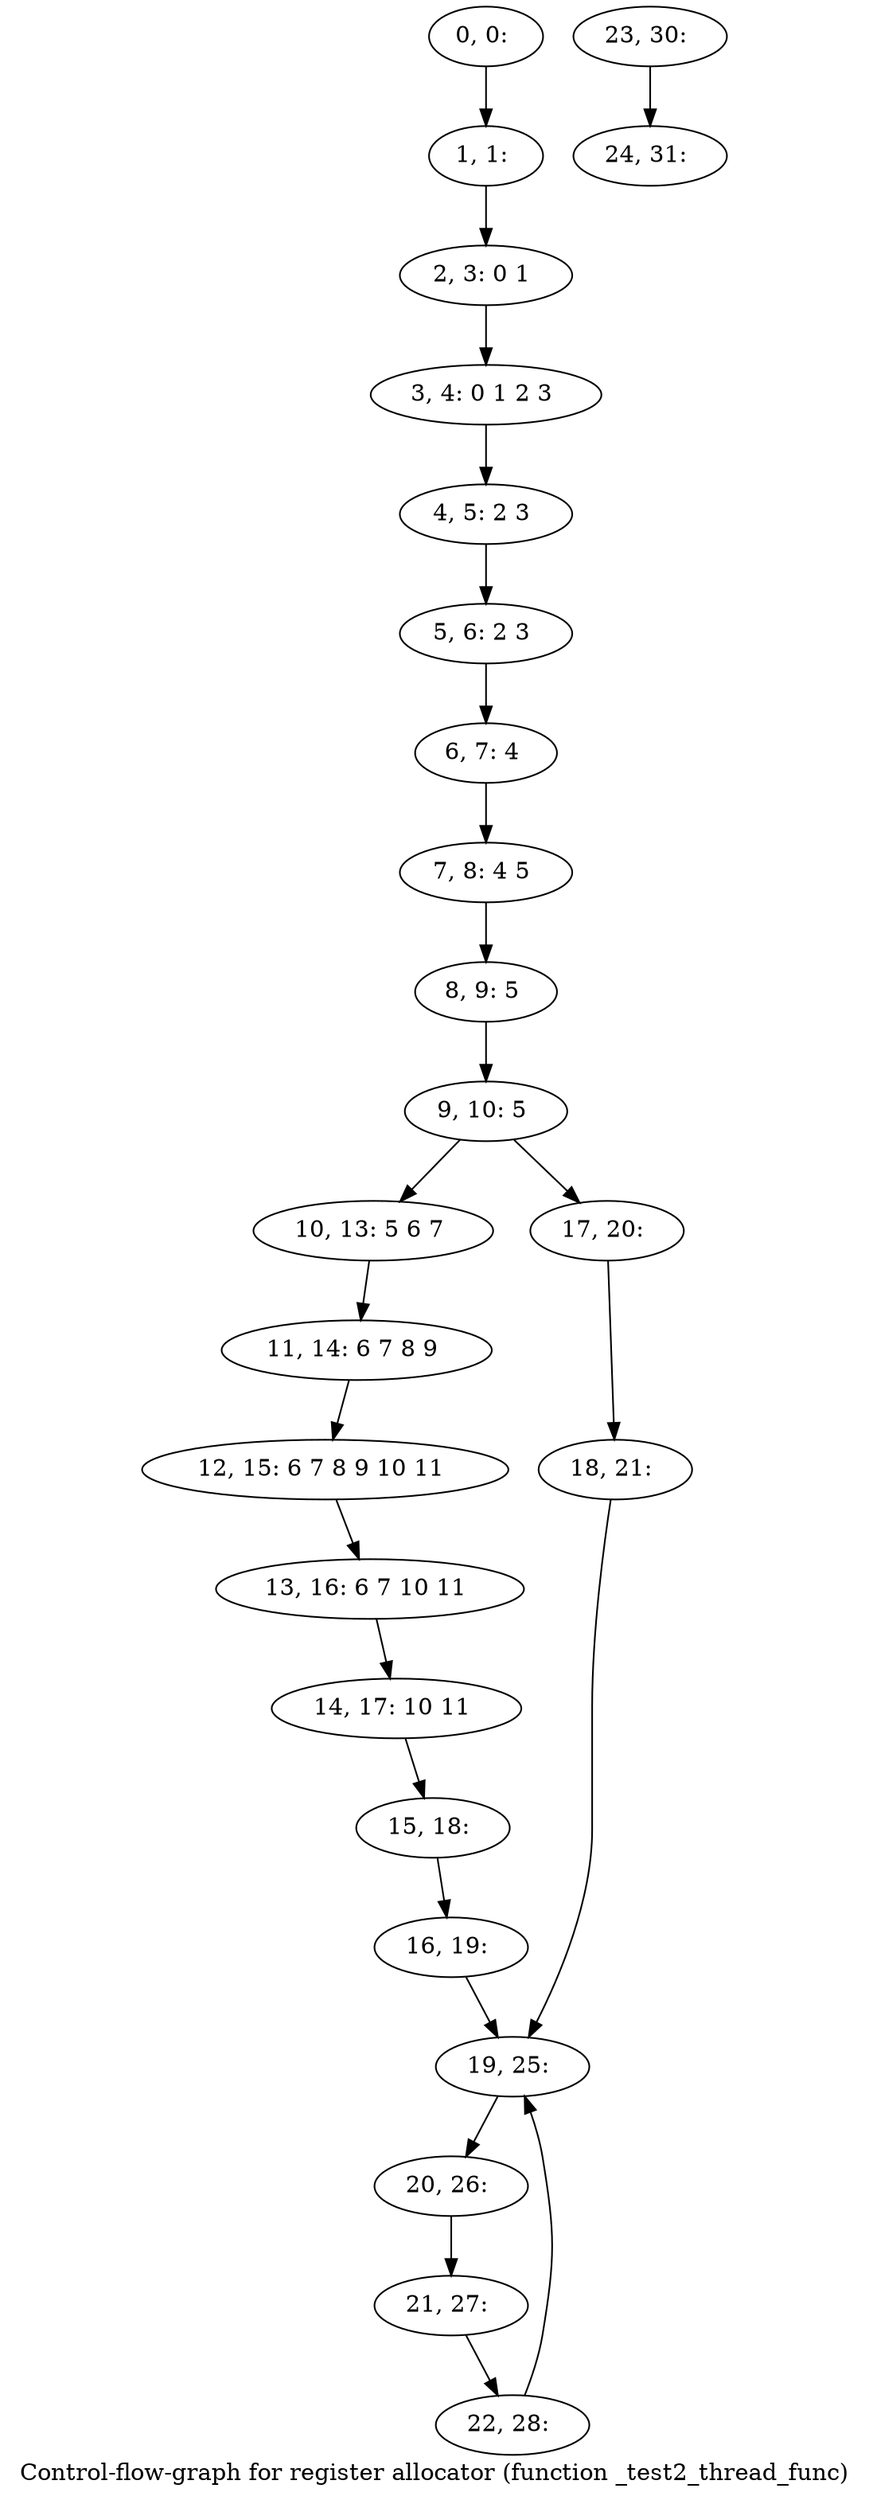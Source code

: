 digraph G {
graph [label="Control-flow-graph for register allocator (function _test2_thread_func)"]
0[label="0, 0: "];
1[label="1, 1: "];
2[label="2, 3: 0 1 "];
3[label="3, 4: 0 1 2 3 "];
4[label="4, 5: 2 3 "];
5[label="5, 6: 2 3 "];
6[label="6, 7: 4 "];
7[label="7, 8: 4 5 "];
8[label="8, 9: 5 "];
9[label="9, 10: 5 "];
10[label="10, 13: 5 6 7 "];
11[label="11, 14: 6 7 8 9 "];
12[label="12, 15: 6 7 8 9 10 11 "];
13[label="13, 16: 6 7 10 11 "];
14[label="14, 17: 10 11 "];
15[label="15, 18: "];
16[label="16, 19: "];
17[label="17, 20: "];
18[label="18, 21: "];
19[label="19, 25: "];
20[label="20, 26: "];
21[label="21, 27: "];
22[label="22, 28: "];
23[label="23, 30: "];
24[label="24, 31: "];
0->1 ;
1->2 ;
2->3 ;
3->4 ;
4->5 ;
5->6 ;
6->7 ;
7->8 ;
8->9 ;
9->10 ;
9->17 ;
10->11 ;
11->12 ;
12->13 ;
13->14 ;
14->15 ;
15->16 ;
16->19 ;
17->18 ;
18->19 ;
19->20 ;
20->21 ;
21->22 ;
22->19 ;
23->24 ;
}
